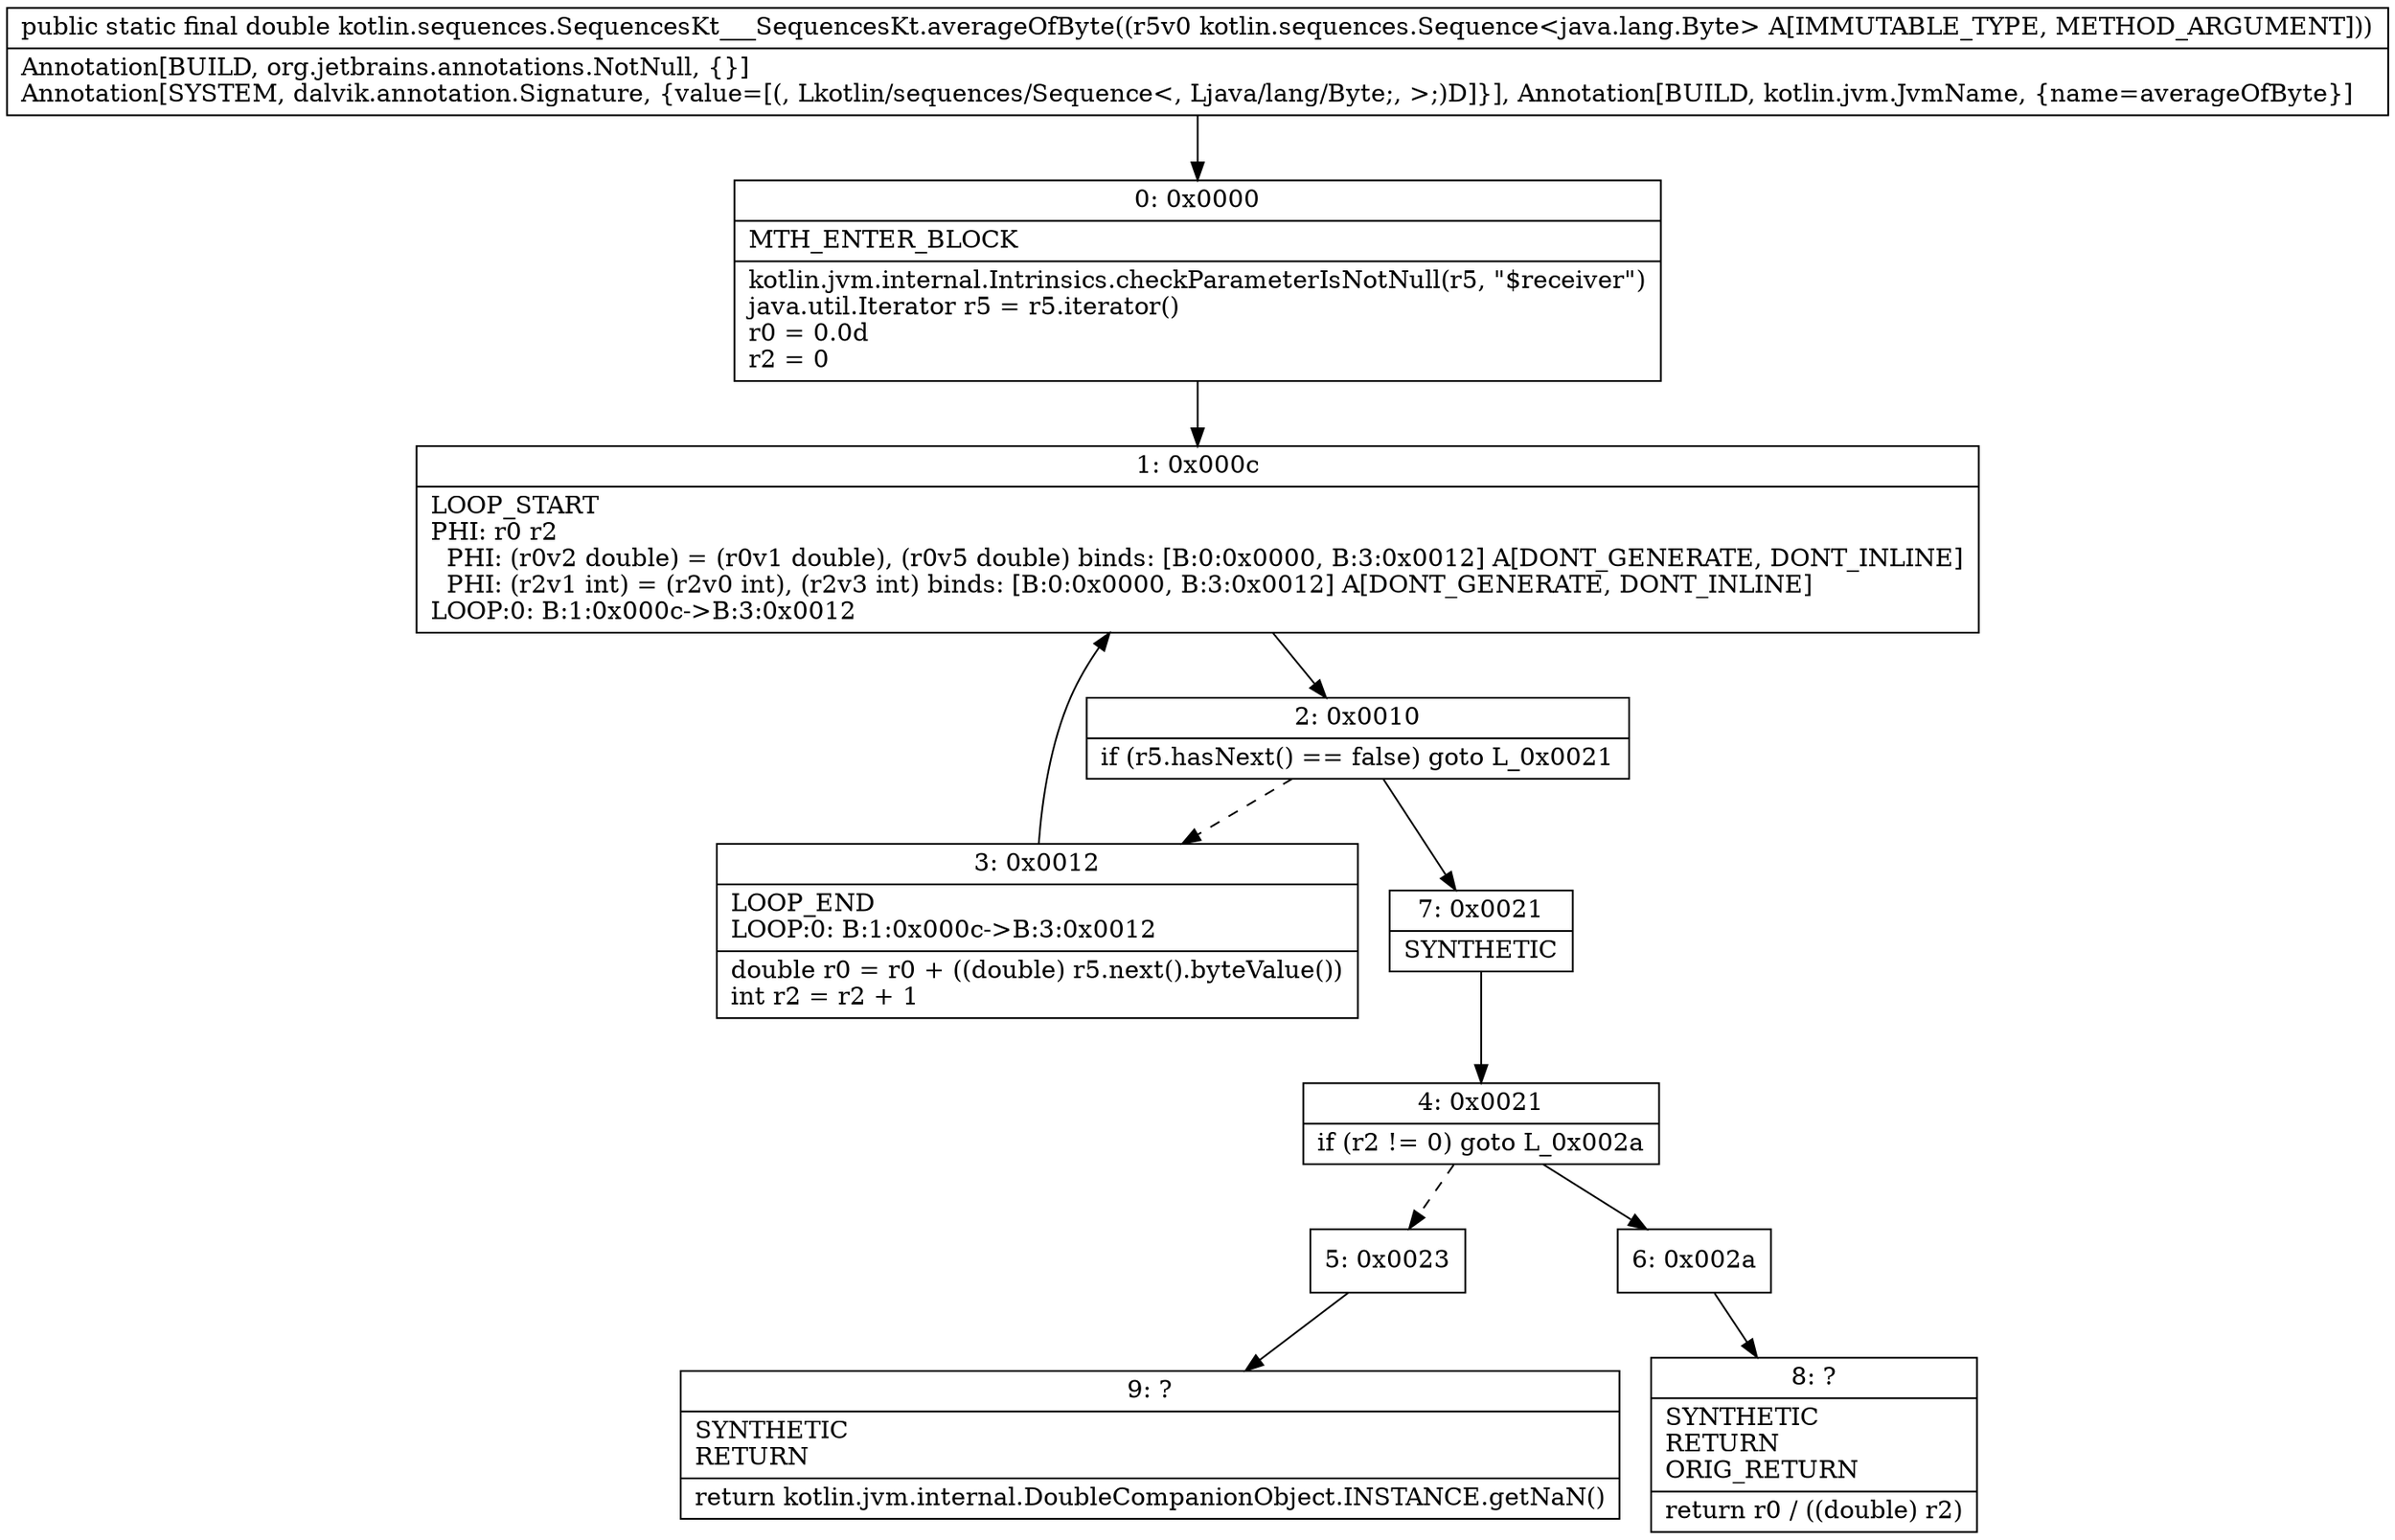 digraph "CFG forkotlin.sequences.SequencesKt___SequencesKt.averageOfByte(Lkotlin\/sequences\/Sequence;)D" {
Node_0 [shape=record,label="{0\:\ 0x0000|MTH_ENTER_BLOCK\l|kotlin.jvm.internal.Intrinsics.checkParameterIsNotNull(r5, \"$receiver\")\ljava.util.Iterator r5 = r5.iterator()\lr0 = 0.0d\lr2 = 0\l}"];
Node_1 [shape=record,label="{1\:\ 0x000c|LOOP_START\lPHI: r0 r2 \l  PHI: (r0v2 double) = (r0v1 double), (r0v5 double) binds: [B:0:0x0000, B:3:0x0012] A[DONT_GENERATE, DONT_INLINE]\l  PHI: (r2v1 int) = (r2v0 int), (r2v3 int) binds: [B:0:0x0000, B:3:0x0012] A[DONT_GENERATE, DONT_INLINE]\lLOOP:0: B:1:0x000c\-\>B:3:0x0012\l}"];
Node_2 [shape=record,label="{2\:\ 0x0010|if (r5.hasNext() == false) goto L_0x0021\l}"];
Node_3 [shape=record,label="{3\:\ 0x0012|LOOP_END\lLOOP:0: B:1:0x000c\-\>B:3:0x0012\l|double r0 = r0 + ((double) r5.next().byteValue())\lint r2 = r2 + 1\l}"];
Node_4 [shape=record,label="{4\:\ 0x0021|if (r2 != 0) goto L_0x002a\l}"];
Node_5 [shape=record,label="{5\:\ 0x0023}"];
Node_6 [shape=record,label="{6\:\ 0x002a}"];
Node_7 [shape=record,label="{7\:\ 0x0021|SYNTHETIC\l}"];
Node_8 [shape=record,label="{8\:\ ?|SYNTHETIC\lRETURN\lORIG_RETURN\l|return r0 \/ ((double) r2)\l}"];
Node_9 [shape=record,label="{9\:\ ?|SYNTHETIC\lRETURN\l|return kotlin.jvm.internal.DoubleCompanionObject.INSTANCE.getNaN()\l}"];
MethodNode[shape=record,label="{public static final double kotlin.sequences.SequencesKt___SequencesKt.averageOfByte((r5v0 kotlin.sequences.Sequence\<java.lang.Byte\> A[IMMUTABLE_TYPE, METHOD_ARGUMENT]))  | Annotation[BUILD, org.jetbrains.annotations.NotNull, \{\}]\lAnnotation[SYSTEM, dalvik.annotation.Signature, \{value=[(, Lkotlin\/sequences\/Sequence\<, Ljava\/lang\/Byte;, \>;)D]\}], Annotation[BUILD, kotlin.jvm.JvmName, \{name=averageOfByte\}]\l}"];
MethodNode -> Node_0;
Node_0 -> Node_1;
Node_1 -> Node_2;
Node_2 -> Node_3[style=dashed];
Node_2 -> Node_7;
Node_3 -> Node_1;
Node_4 -> Node_5[style=dashed];
Node_4 -> Node_6;
Node_5 -> Node_9;
Node_6 -> Node_8;
Node_7 -> Node_4;
}

